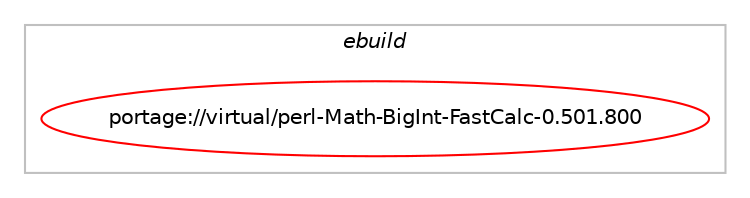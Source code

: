 digraph prolog {

# *************
# Graph options
# *************

newrank=true;
concentrate=true;
compound=true;
graph [rankdir=LR,fontname=Helvetica,fontsize=10,ranksep=1.5];#, ranksep=2.5, nodesep=0.2];
edge  [arrowhead=vee];
node  [fontname=Helvetica,fontsize=10];

# **********
# The ebuild
# **********

subgraph cluster_leftcol {
color=gray;
label=<<i>ebuild</i>>;
id [label="portage://virtual/perl-Math-BigInt-FastCalc-0.501.800", color=red, width=4, href="../virtual/perl-Math-BigInt-FastCalc-0.501.800.svg"];
}

# ****************
# The dependencies
# ****************

subgraph cluster_midcol {
color=gray;
label=<<i>dependencies</i>>;
subgraph cluster_compile {
fillcolor="#eeeeee";
style=filled;
label=<<i>compile</i>>;
}
subgraph cluster_compileandrun {
fillcolor="#eeeeee";
style=filled;
label=<<i>compile and run</i>>;
}
subgraph cluster_run {
fillcolor="#eeeeee";
style=filled;
label=<<i>run</i>>;
# *** BEGIN UNKNOWN DEPENDENCY TYPE (TODO) ***
# id -> equal(any_of_group([package_dependency(portage://virtual/perl-Math-BigInt-FastCalc-0.501.800,run,no,dev-lang,perl,equal,[5.40*,,,5.40*],[],[]),package_dependency(portage://virtual/perl-Math-BigInt-FastCalc-0.501.800,run,no,perl-core,Math-BigInt-FastCalc,tilde,[0.501.800,,,0.501.800],[],[])]))
# *** END UNKNOWN DEPENDENCY TYPE (TODO) ***

# *** BEGIN UNKNOWN DEPENDENCY TYPE (TODO) ***
# id -> equal(package_dependency(portage://virtual/perl-Math-BigInt-FastCalc-0.501.800,run,no,dev-lang,perl,none,[,,],any_same_slot,[]))
# *** END UNKNOWN DEPENDENCY TYPE (TODO) ***

# *** BEGIN UNKNOWN DEPENDENCY TYPE (TODO) ***
# id -> equal(package_dependency(portage://virtual/perl-Math-BigInt-FastCalc-0.501.800,run,weak,perl-core,Math-BigInt-FastCalc,greater,[0.501.800,,-r999,0.501.800-r999],[],[]))
# *** END UNKNOWN DEPENDENCY TYPE (TODO) ***

# *** BEGIN UNKNOWN DEPENDENCY TYPE (TODO) ***
# id -> equal(package_dependency(portage://virtual/perl-Math-BigInt-FastCalc-0.501.800,run,weak,perl-core,Math-BigInt-FastCalc,smaller,[0.501.800,,,0.501.800],[],[]))
# *** END UNKNOWN DEPENDENCY TYPE (TODO) ***

}
}

# **************
# The candidates
# **************

subgraph cluster_choices {
rank=same;
color=gray;
label=<<i>candidates</i>>;

}

}
